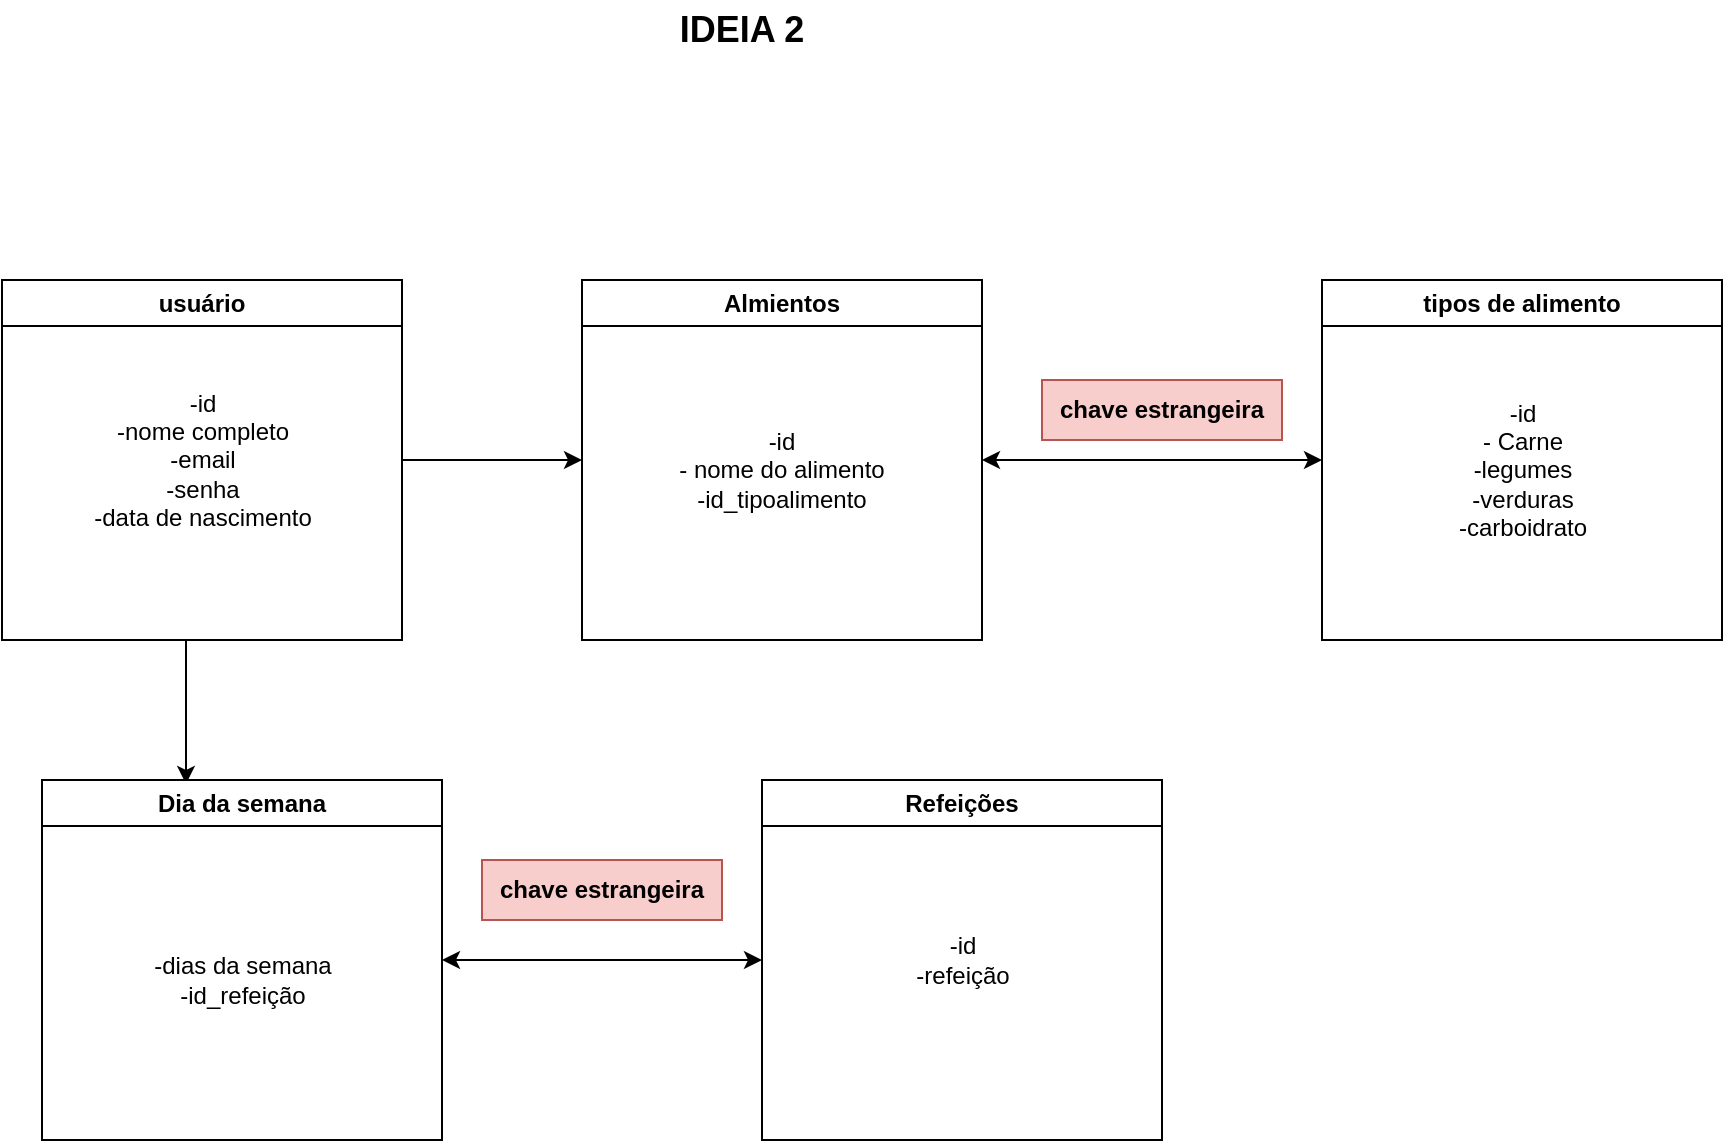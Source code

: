 <mxfile version="20.6.0" type="device"><diagram id="tY6xEKLcjK8UMYH7nY0H" name="Página-1"><mxGraphModel dx="1102" dy="614" grid="1" gridSize="10" guides="1" tooltips="1" connect="1" arrows="1" fold="1" page="1" pageScale="1" pageWidth="827" pageHeight="1169" math="0" shadow="0"><root><mxCell id="0"/><mxCell id="1" parent="0"/><mxCell id="6g3G0jmnGd3XXewnZsbU-1" value="IDEIA 2" style="text;html=1;strokeColor=none;fillColor=none;align=center;verticalAlign=middle;whiteSpace=wrap;rounded=0;fontStyle=1;fontSize=18;" vertex="1" parent="1"><mxGeometry x="380" y="50" width="100" height="30" as="geometry"/></mxCell><mxCell id="6g3G0jmnGd3XXewnZsbU-12" style="edgeStyle=orthogonalEdgeStyle;rounded=0;orthogonalLoop=1;jettySize=auto;html=1;entryX=0;entryY=0.5;entryDx=0;entryDy=0;fontSize=12;" edge="1" parent="1" source="6g3G0jmnGd3XXewnZsbU-2" target="6g3G0jmnGd3XXewnZsbU-3"><mxGeometry relative="1" as="geometry"/></mxCell><mxCell id="6g3G0jmnGd3XXewnZsbU-20" style="edgeStyle=orthogonalEdgeStyle;rounded=0;orthogonalLoop=1;jettySize=auto;html=1;entryX=0.36;entryY=0.011;entryDx=0;entryDy=0;entryPerimeter=0;fontSize=12;" edge="1" parent="1" source="6g3G0jmnGd3XXewnZsbU-2" target="6g3G0jmnGd3XXewnZsbU-5"><mxGeometry relative="1" as="geometry"><Array as="points"><mxPoint x="152" y="390"/><mxPoint x="152" y="390"/></Array></mxGeometry></mxCell><mxCell id="6g3G0jmnGd3XXewnZsbU-2" value="usuário" style="swimlane;whiteSpace=wrap;html=1;fontSize=12;" vertex="1" parent="1"><mxGeometry x="60" y="190" width="200" height="180" as="geometry"/></mxCell><mxCell id="6g3G0jmnGd3XXewnZsbU-8" value="-id&lt;br&gt;-nome completo&lt;br&gt;-email&lt;br&gt;-senha&lt;br&gt;-data de nascimento" style="text;html=1;align=center;verticalAlign=middle;resizable=0;points=[];autosize=1;strokeColor=none;fillColor=none;fontSize=12;" vertex="1" parent="6g3G0jmnGd3XXewnZsbU-2"><mxGeometry x="35" y="45" width="130" height="90" as="geometry"/></mxCell><mxCell id="6g3G0jmnGd3XXewnZsbU-3" value="Almientos" style="swimlane;whiteSpace=wrap;html=1;fontSize=12;" vertex="1" parent="1"><mxGeometry x="350" y="190" width="200" height="180" as="geometry"/></mxCell><mxCell id="6g3G0jmnGd3XXewnZsbU-9" value="&lt;span style=&quot;&quot;&gt;-id&lt;/span&gt;&lt;br&gt;- nome do alimento&lt;br&gt;-id_tipoalimento" style="text;html=1;strokeColor=none;fillColor=none;align=center;verticalAlign=middle;whiteSpace=wrap;rounded=0;fontSize=12;" vertex="1" parent="6g3G0jmnGd3XXewnZsbU-3"><mxGeometry x="40" y="80" width="120" height="30" as="geometry"/></mxCell><mxCell id="6g3G0jmnGd3XXewnZsbU-4" value="tipos de alimento" style="swimlane;whiteSpace=wrap;html=1;fontSize=12;" vertex="1" parent="1"><mxGeometry x="720" y="190" width="200" height="180" as="geometry"/></mxCell><mxCell id="6g3G0jmnGd3XXewnZsbU-10" value="-id&lt;br&gt;- Carne&lt;br&gt;-legumes&lt;br&gt;-verduras&lt;br&gt;-carboidrato" style="text;html=1;align=center;verticalAlign=middle;resizable=0;points=[];autosize=1;strokeColor=none;fillColor=none;fontSize=12;" vertex="1" parent="6g3G0jmnGd3XXewnZsbU-4"><mxGeometry x="55" y="50" width="90" height="90" as="geometry"/></mxCell><mxCell id="6g3G0jmnGd3XXewnZsbU-5" value="Dia da semana" style="swimlane;whiteSpace=wrap;html=1;fontSize=12;" vertex="1" parent="1"><mxGeometry x="80" y="440" width="200" height="180" as="geometry"/></mxCell><mxCell id="6g3G0jmnGd3XXewnZsbU-11" value="-dias da semana&lt;br&gt;-id_refeição" style="text;html=1;align=center;verticalAlign=middle;resizable=0;points=[];autosize=1;strokeColor=none;fillColor=none;fontSize=12;" vertex="1" parent="6g3G0jmnGd3XXewnZsbU-5"><mxGeometry x="45" y="80" width="110" height="40" as="geometry"/></mxCell><mxCell id="6g3G0jmnGd3XXewnZsbU-6" value="Refeições" style="swimlane;whiteSpace=wrap;html=1;fontSize=12;" vertex="1" parent="1"><mxGeometry x="440" y="440" width="200" height="180" as="geometry"/></mxCell><mxCell id="6g3G0jmnGd3XXewnZsbU-19" value="-id&lt;br&gt;-refeição" style="text;html=1;align=center;verticalAlign=middle;resizable=0;points=[];autosize=1;strokeColor=none;fillColor=none;fontSize=12;" vertex="1" parent="6g3G0jmnGd3XXewnZsbU-6"><mxGeometry x="65" y="70" width="70" height="40" as="geometry"/></mxCell><mxCell id="6g3G0jmnGd3XXewnZsbU-15" value="" style="endArrow=classic;startArrow=classic;html=1;rounded=0;fontSize=12;exitX=1;exitY=0.5;exitDx=0;exitDy=0;entryX=0;entryY=0.5;entryDx=0;entryDy=0;" edge="1" parent="1" source="6g3G0jmnGd3XXewnZsbU-3" target="6g3G0jmnGd3XXewnZsbU-4"><mxGeometry width="50" height="50" relative="1" as="geometry"><mxPoint x="570" y="320" as="sourcePoint"/><mxPoint x="620" y="270" as="targetPoint"/></mxGeometry></mxCell><mxCell id="6g3G0jmnGd3XXewnZsbU-16" value="&lt;b&gt;chave estrangeira&lt;/b&gt;" style="rounded=0;whiteSpace=wrap;html=1;fontSize=12;fillColor=#f8cecc;strokeColor=#b85450;" vertex="1" parent="1"><mxGeometry x="580" y="240" width="120" height="30" as="geometry"/></mxCell><mxCell id="6g3G0jmnGd3XXewnZsbU-17" value="" style="endArrow=classic;startArrow=classic;html=1;rounded=0;fontSize=12;exitX=1;exitY=0.5;exitDx=0;exitDy=0;entryX=0;entryY=0.5;entryDx=0;entryDy=0;" edge="1" parent="1" source="6g3G0jmnGd3XXewnZsbU-5" target="6g3G0jmnGd3XXewnZsbU-6"><mxGeometry width="50" height="50" relative="1" as="geometry"><mxPoint x="340" y="550" as="sourcePoint"/><mxPoint x="390" y="500" as="targetPoint"/></mxGeometry></mxCell><mxCell id="6g3G0jmnGd3XXewnZsbU-18" value="&lt;b&gt;chave estrangeira&lt;/b&gt;" style="rounded=0;whiteSpace=wrap;html=1;fontSize=12;fillColor=#f8cecc;strokeColor=#b85450;" vertex="1" parent="1"><mxGeometry x="300" y="480" width="120" height="30" as="geometry"/></mxCell></root></mxGraphModel></diagram></mxfile>